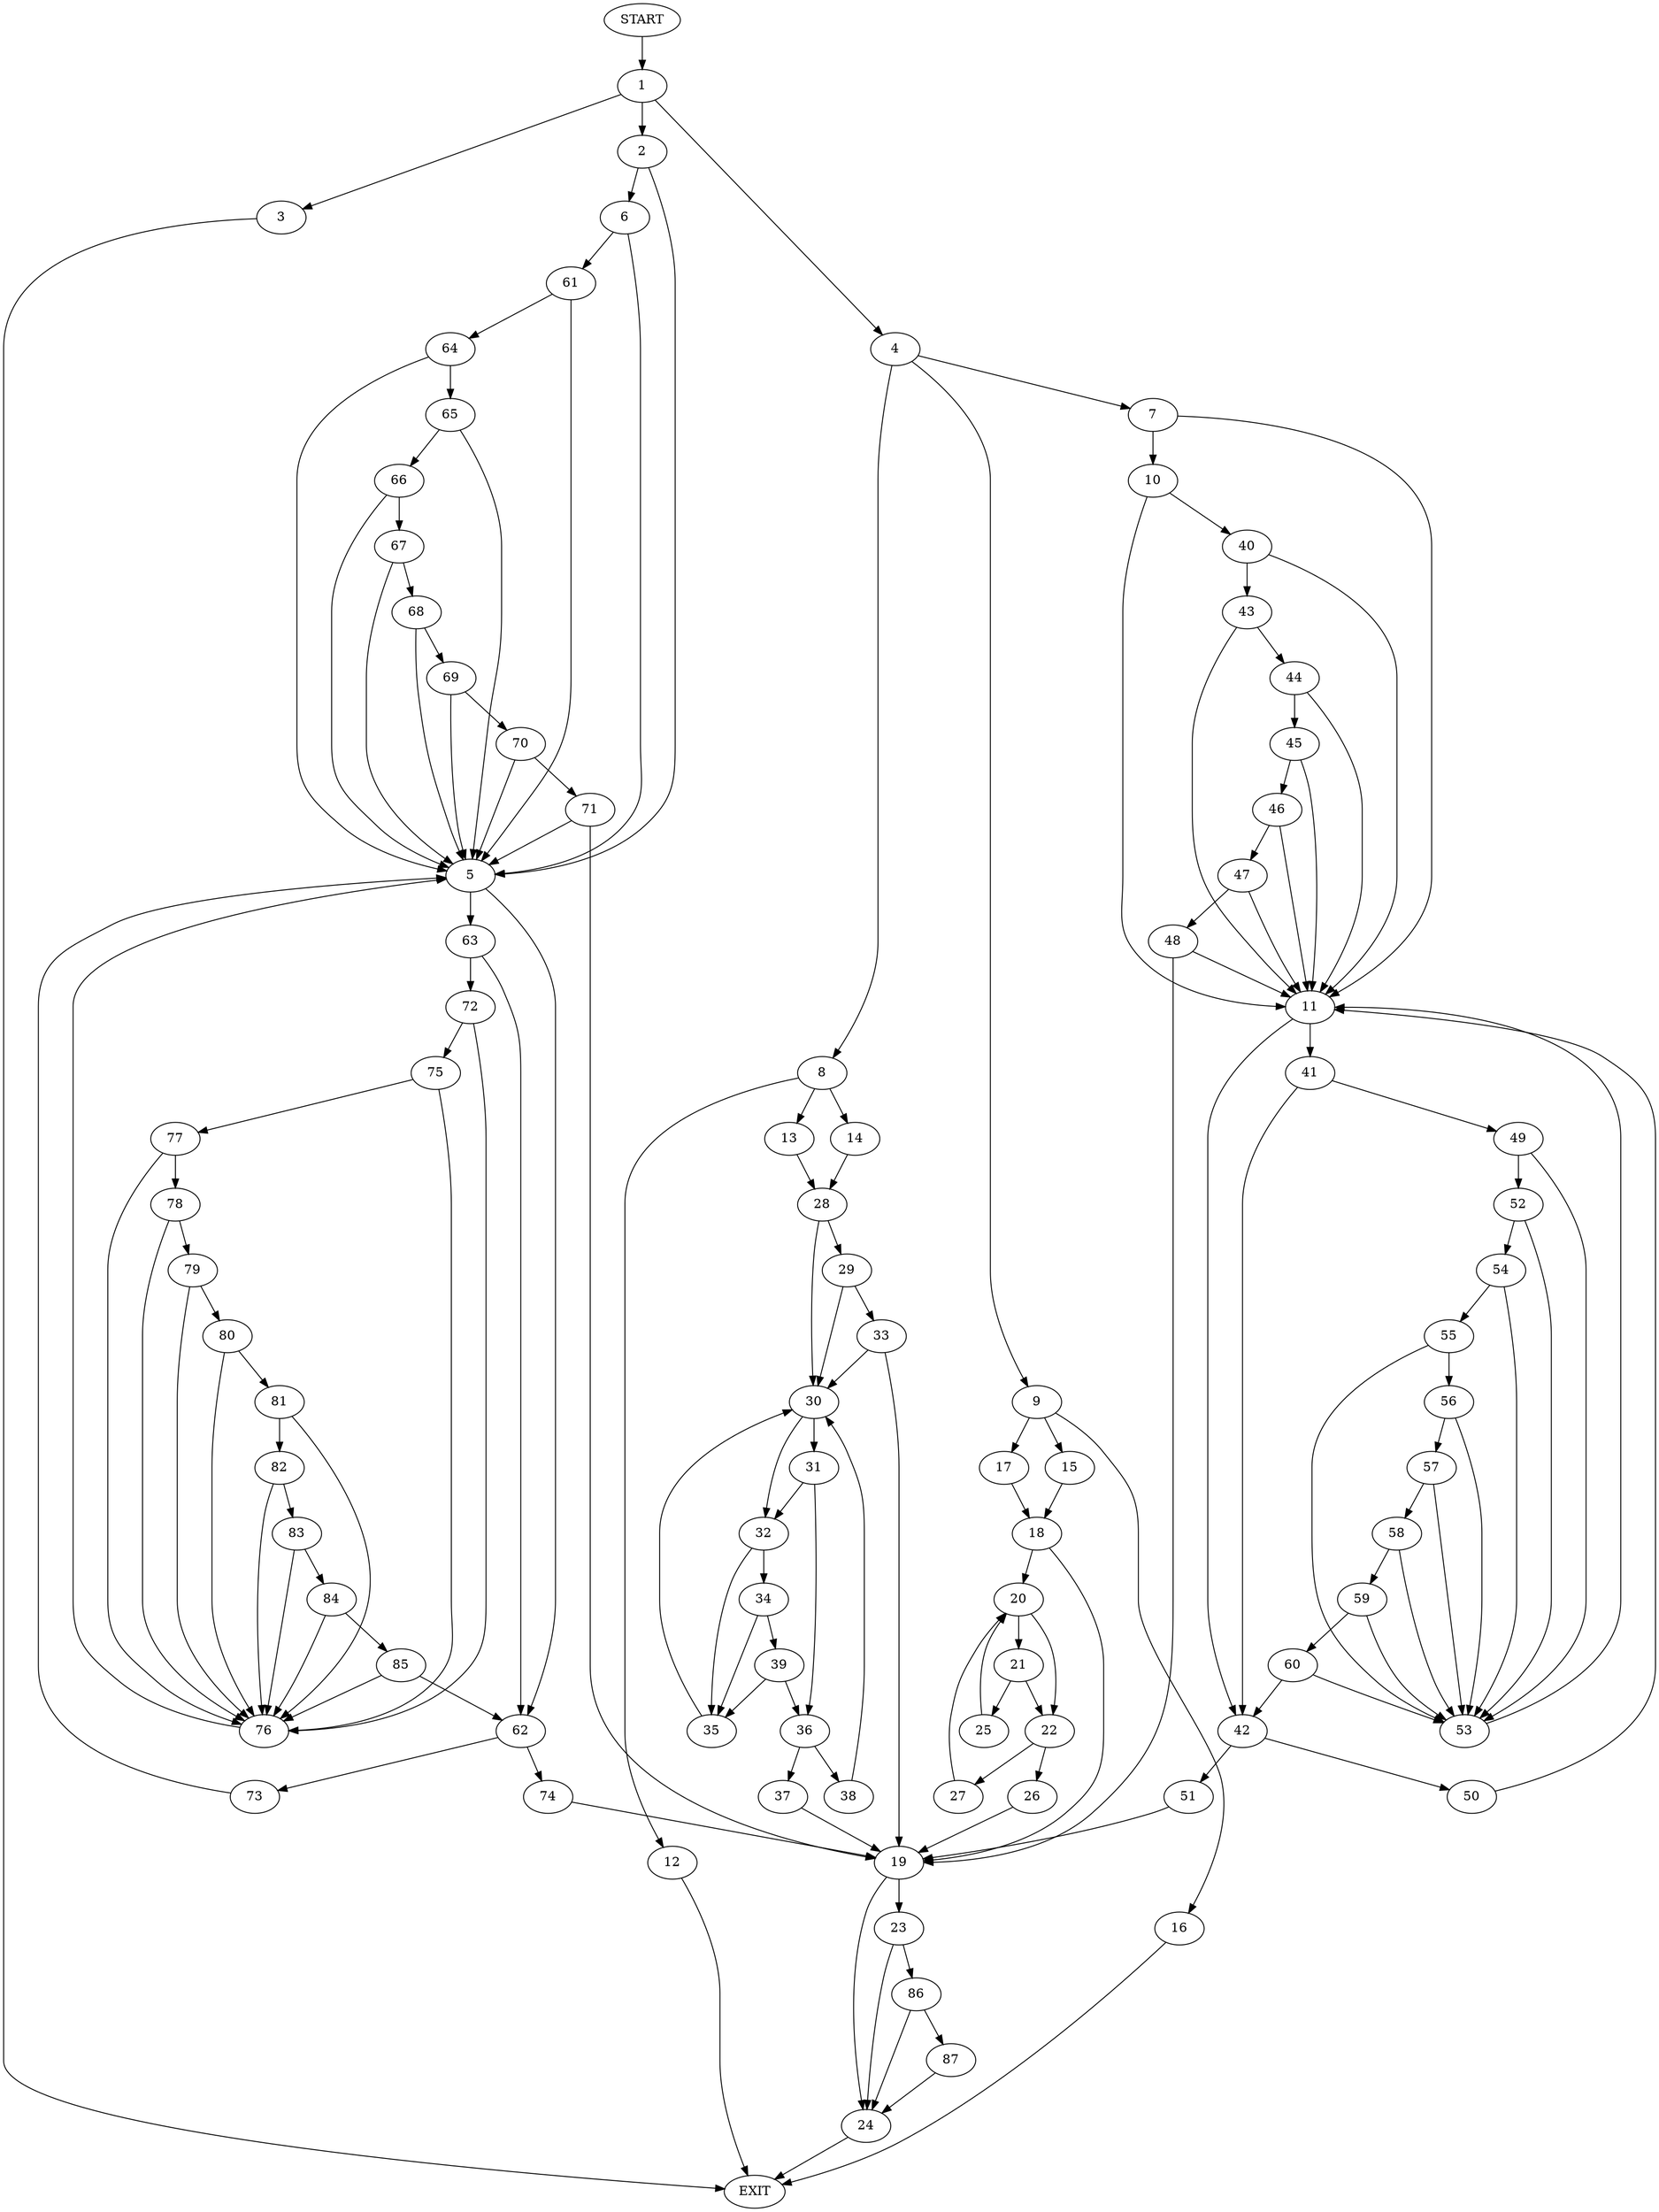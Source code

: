 digraph {
0 [label="START"];
1;
2;
3;
4;
5;
6;
7;
8;
9;
10;
11;
12;
13;
14;
15;
16;
17;
18;
19;
20;
21;
22;
23;
24;
25;
26;
27;
28;
29;
30;
31;
32;
33;
34;
35;
36;
37;
38;
39;
40;
41;
42;
43;
44;
45;
46;
47;
48;
49;
50;
51;
52;
53;
54;
55;
56;
57;
58;
59;
60;
61;
62;
63;
64;
65;
66;
67;
68;
69;
70;
71;
72;
73;
74;
75;
76;
77;
78;
79;
80;
81;
82;
83;
84;
85;
86;
87;
88 [label="EXIT"];
0 -> 1;
1 -> 2;
1 -> 3;
1 -> 4;
2 -> 5;
2 -> 6;
3 -> 88;
4 -> 7;
4 -> 8;
4 -> 9;
7 -> 10;
7 -> 11;
8 -> 12;
8 -> 13;
8 -> 14;
9 -> 15;
9 -> 16;
9 -> 17;
17 -> 18;
16 -> 88;
15 -> 18;
18 -> 19;
18 -> 20;
20 -> 21;
20 -> 22;
19 -> 23;
19 -> 24;
21 -> 22;
21 -> 25;
22 -> 26;
22 -> 27;
25 -> 20;
26 -> 19;
27 -> 20;
12 -> 88;
13 -> 28;
14 -> 28;
28 -> 29;
28 -> 30;
30 -> 31;
30 -> 32;
29 -> 33;
29 -> 30;
33 -> 19;
33 -> 30;
32 -> 34;
32 -> 35;
31 -> 36;
31 -> 32;
36 -> 37;
36 -> 38;
34 -> 39;
34 -> 35;
35 -> 30;
39 -> 36;
39 -> 35;
38 -> 30;
37 -> 19;
10 -> 11;
10 -> 40;
11 -> 41;
11 -> 42;
40 -> 43;
40 -> 11;
43 -> 44;
43 -> 11;
44 -> 11;
44 -> 45;
45 -> 46;
45 -> 11;
46 -> 47;
46 -> 11;
47 -> 48;
47 -> 11;
48 -> 19;
48 -> 11;
41 -> 42;
41 -> 49;
42 -> 50;
42 -> 51;
49 -> 52;
49 -> 53;
53 -> 11;
52 -> 54;
52 -> 53;
54 -> 55;
54 -> 53;
55 -> 53;
55 -> 56;
56 -> 57;
56 -> 53;
57 -> 58;
57 -> 53;
58 -> 59;
58 -> 53;
59 -> 60;
59 -> 53;
60 -> 42;
60 -> 53;
50 -> 11;
51 -> 19;
6 -> 61;
6 -> 5;
5 -> 62;
5 -> 63;
61 -> 64;
61 -> 5;
64 -> 5;
64 -> 65;
65 -> 66;
65 -> 5;
66 -> 67;
66 -> 5;
67 -> 68;
67 -> 5;
68 -> 5;
68 -> 69;
69 -> 70;
69 -> 5;
70 -> 71;
70 -> 5;
71 -> 19;
71 -> 5;
63 -> 72;
63 -> 62;
62 -> 73;
62 -> 74;
72 -> 75;
72 -> 76;
76 -> 5;
75 -> 77;
75 -> 76;
77 -> 78;
77 -> 76;
78 -> 79;
78 -> 76;
79 -> 80;
79 -> 76;
80 -> 81;
80 -> 76;
81 -> 82;
81 -> 76;
82 -> 83;
82 -> 76;
83 -> 84;
83 -> 76;
84 -> 85;
84 -> 76;
85 -> 62;
85 -> 76;
73 -> 5;
74 -> 19;
23 -> 86;
23 -> 24;
24 -> 88;
86 -> 87;
86 -> 24;
87 -> 24;
}